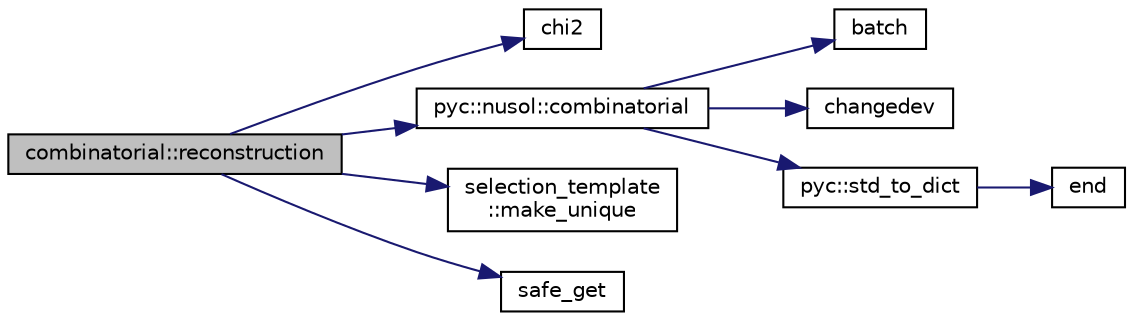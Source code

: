 digraph "combinatorial::reconstruction"
{
 // INTERACTIVE_SVG=YES
 // LATEX_PDF_SIZE
  edge [fontname="Helvetica",fontsize="10",labelfontname="Helvetica",labelfontsize="10"];
  node [fontname="Helvetica",fontsize="10",shape=record];
  rankdir="LR";
  Node1 [label="combinatorial::reconstruction",height=0.2,width=0.4,color="black", fillcolor="grey75", style="filled", fontcolor="black",tooltip=" "];
  Node1 -> Node2 [color="midnightblue",fontsize="10",style="solid",fontname="Helvetica"];
  Node2 [label="chi2",height=0.2,width=0.4,color="black", fillcolor="white", style="filled",URL="$combinatorial_8cxx.html#acd33f38fd89cd298ef5d1ea858ee0416",tooltip=" "];
  Node1 -> Node3 [color="midnightblue",fontsize="10",style="solid",fontname="Helvetica"];
  Node3 [label="pyc::nusol::combinatorial",height=0.2,width=0.4,color="black", fillcolor="white", style="filled",URL="$namespacepyc_1_1nusol.html#a0b618f866aa33e16c704d828744335e1",tooltip=" "];
  Node3 -> Node4 [color="midnightblue",fontsize="10",style="solid",fontname="Helvetica"];
  Node4 [label="batch",height=0.2,width=0.4,color="black", fillcolor="white", style="filled",URL="$_3name_4_8h.html#a3d94067338cad267b90428afcc647e33",tooltip=" "];
  Node3 -> Node5 [color="midnightblue",fontsize="10",style="solid",fontname="Helvetica"];
  Node5 [label="changedev",height=0.2,width=0.4,color="black", fillcolor="white", style="filled",URL="$utils_8h.html#a123aed6d73594e07c6401a7a6c587808",tooltip=" "];
  Node3 -> Node6 [color="midnightblue",fontsize="10",style="solid",fontname="Helvetica"];
  Node6 [label="pyc::std_to_dict",height=0.2,width=0.4,color="black", fillcolor="white", style="filled",URL="$namespacepyc.html#ab174cc51f6efef06bdb0ba47ec3fe3bf",tooltip=" "];
  Node6 -> Node7 [color="midnightblue",fontsize="10",style="solid",fontname="Helvetica"];
  Node7 [label="end",height=0.2,width=0.4,color="black", fillcolor="white", style="filled",URL="$_3name_4_8h.html#a64e9fa75beda50a9e8400ee0d4e61984",tooltip=" "];
  Node1 -> Node8 [color="midnightblue",fontsize="10",style="solid",fontname="Helvetica"];
  Node8 [label="selection_template\l::make_unique",height=0.2,width=0.4,color="black", fillcolor="white", style="filled",URL="$classselection__template.html#ab760e9d895d74e62a9d4bfe436568a86",tooltip=" "];
  Node1 -> Node9 [color="midnightblue",fontsize="10",style="solid",fontname="Helvetica"];
  Node9 [label="safe_get",height=0.2,width=0.4,color="black", fillcolor="white", style="filled",URL="$combinatorial_8cxx.html#aa964f6b775656aa0ce291de39c09500f",tooltip=" "];
}
